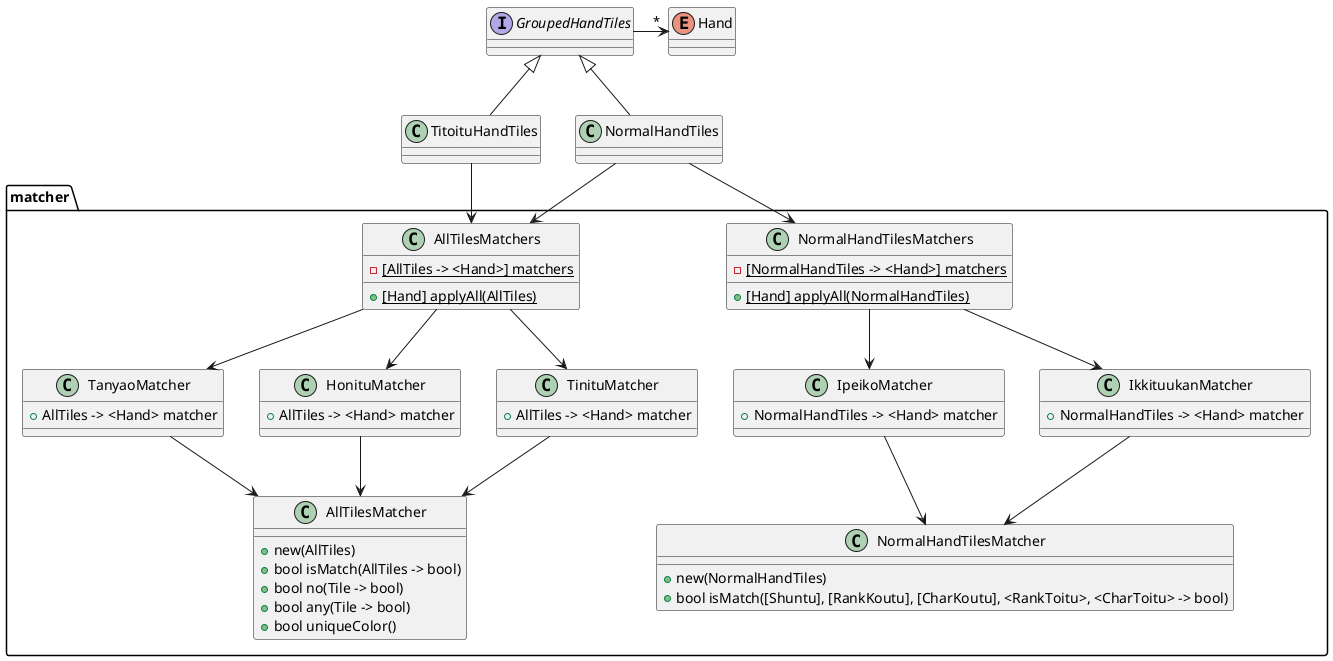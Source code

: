 @startuml

interface GroupedHandTiles

enum Hand

TitoituHandTiles -u-|> GroupedHandTiles
NormalHandTiles -u-|> GroupedHandTiles

package matcher {
  class NormalHandTilesMatchers {
    + {static} [Hand] applyAll(NormalHandTiles)
    - {static} [NormalHandTiles -> <Hand>] matchers
  }

  class IkkituukanMatcher {
    + NormalHandTiles -> <Hand> matcher
  }

  class IpeikoMatcher {
    + NormalHandTiles -> <Hand> matcher
  }

  NormalHandTilesMatchers --> IkkituukanMatcher
  NormalHandTilesMatchers --> IpeikoMatcher

  class AllTilesMatchers {
    + {static} [Hand] applyAll(AllTiles)
    - {static} [AllTiles -> <Hand>] matchers
  }

  class TanyaoMatcher {
    + AllTiles -> <Hand> matcher
  }

  class HonituMatcher {
    + AllTiles -> <Hand> matcher
  }

  class TinituMatcher {
    + AllTiles -> <Hand> matcher
  }

  AllTilesMatchers --> TanyaoMatcher
  AllTilesMatchers --> HonituMatcher
  AllTilesMatchers --> TinituMatcher
  TanyaoMatcher -[hidden]r-> HonituMatcher
  HonituMatcher -[hidden]r-> TinituMatcher

  NormalHandTiles --> AllTilesMatchers
  NormalHandTiles --> NormalHandTilesMatchers

  TitoituHandTiles --> AllTilesMatchers

  GroupedHandTiles -r-> "*" Hand

  class AllTilesMatcher {
    + new(AllTiles)
    + bool isMatch(AllTiles -> bool)
    + bool no(Tile -> bool)
    + bool any(Tile -> bool)
    + bool uniqueColor()
  }

  class NormalHandTilesMatcher {
    + new(NormalHandTiles)
    + bool isMatch([Shuntu], [RankKoutu], [CharKoutu], <RankToitu>, <CharToitu> -> bool)
  }

  IkkituukanMatcher --> NormalHandTilesMatcher
  IpeikoMatcher --> NormalHandTilesMatcher
  TinituMatcher --> AllTilesMatcher
  HonituMatcher --> AllTilesMatcher
  TanyaoMatcher --> AllTilesMatcher
  HonituMatcher -[hidden]r-> IkkituukanMatcher
}

@enduml
